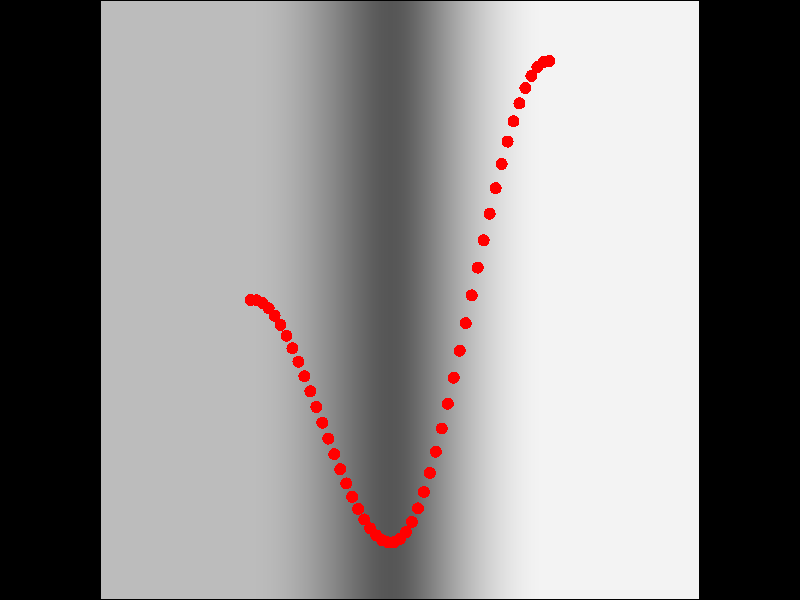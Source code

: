 // This work is licensed under the Creative Commons Attribution 3.0 Unported License.
// To view a copy of this license, visit http://creativecommons.org/licenses/by/3.0/
// or send a letter to Creative Commons, 444 Castro Street, Suite 900, Mountain View,
// California, 94041, USA.

// Persistence Of Vision Ray Tracer Scene Description File
// File: splinefunction.pov
// Desc: A demonstration of using splines in functions.
// This scene uses a spline to make a customized gradient pattern.
// Date: 2001/08/18
// Auth: Ingo Janssen
//
// -w320 -h240
// -w800 -h600 +a0.3
//

#version 3.6;
global_settings {
  assumed_gamma 1.0
}

camera { location <0.0, 0.0, -2.5>
         right     x*image_width/image_height
         look_at 0 
         angle 30 
       }

#declare Spl_Pat = function {
   spline {
     cubic_spline
      -0.001, < 0   , 0  , 0>
       0.25,  < 0.25, 0.5, 0>
       0.5,   < 0.50, 0.1  , 0>
       0.75,  < 0.75, 0.9, 0>
       1.001, < 1   , 0  , 0>
   }
}

#declare P= function {
   pigment {
      function {Spl_Pat(x).y}
   }
}

box {
   0,1
   pigment {function{P(x,y,z).gray}}
   finish {ambient 1}
   translate <-0.5,-0.5,0>
}

#declare I=0;
#declare N=100;
#while(I<N)
   sphere{
      Spl_Pat(I/N),0.01
      translate <-0.5,-0.5,0>
      pigment {rgb <1,0,0>}
      finish {ambient 1}
   }
   #declare I=I+1;
#end
